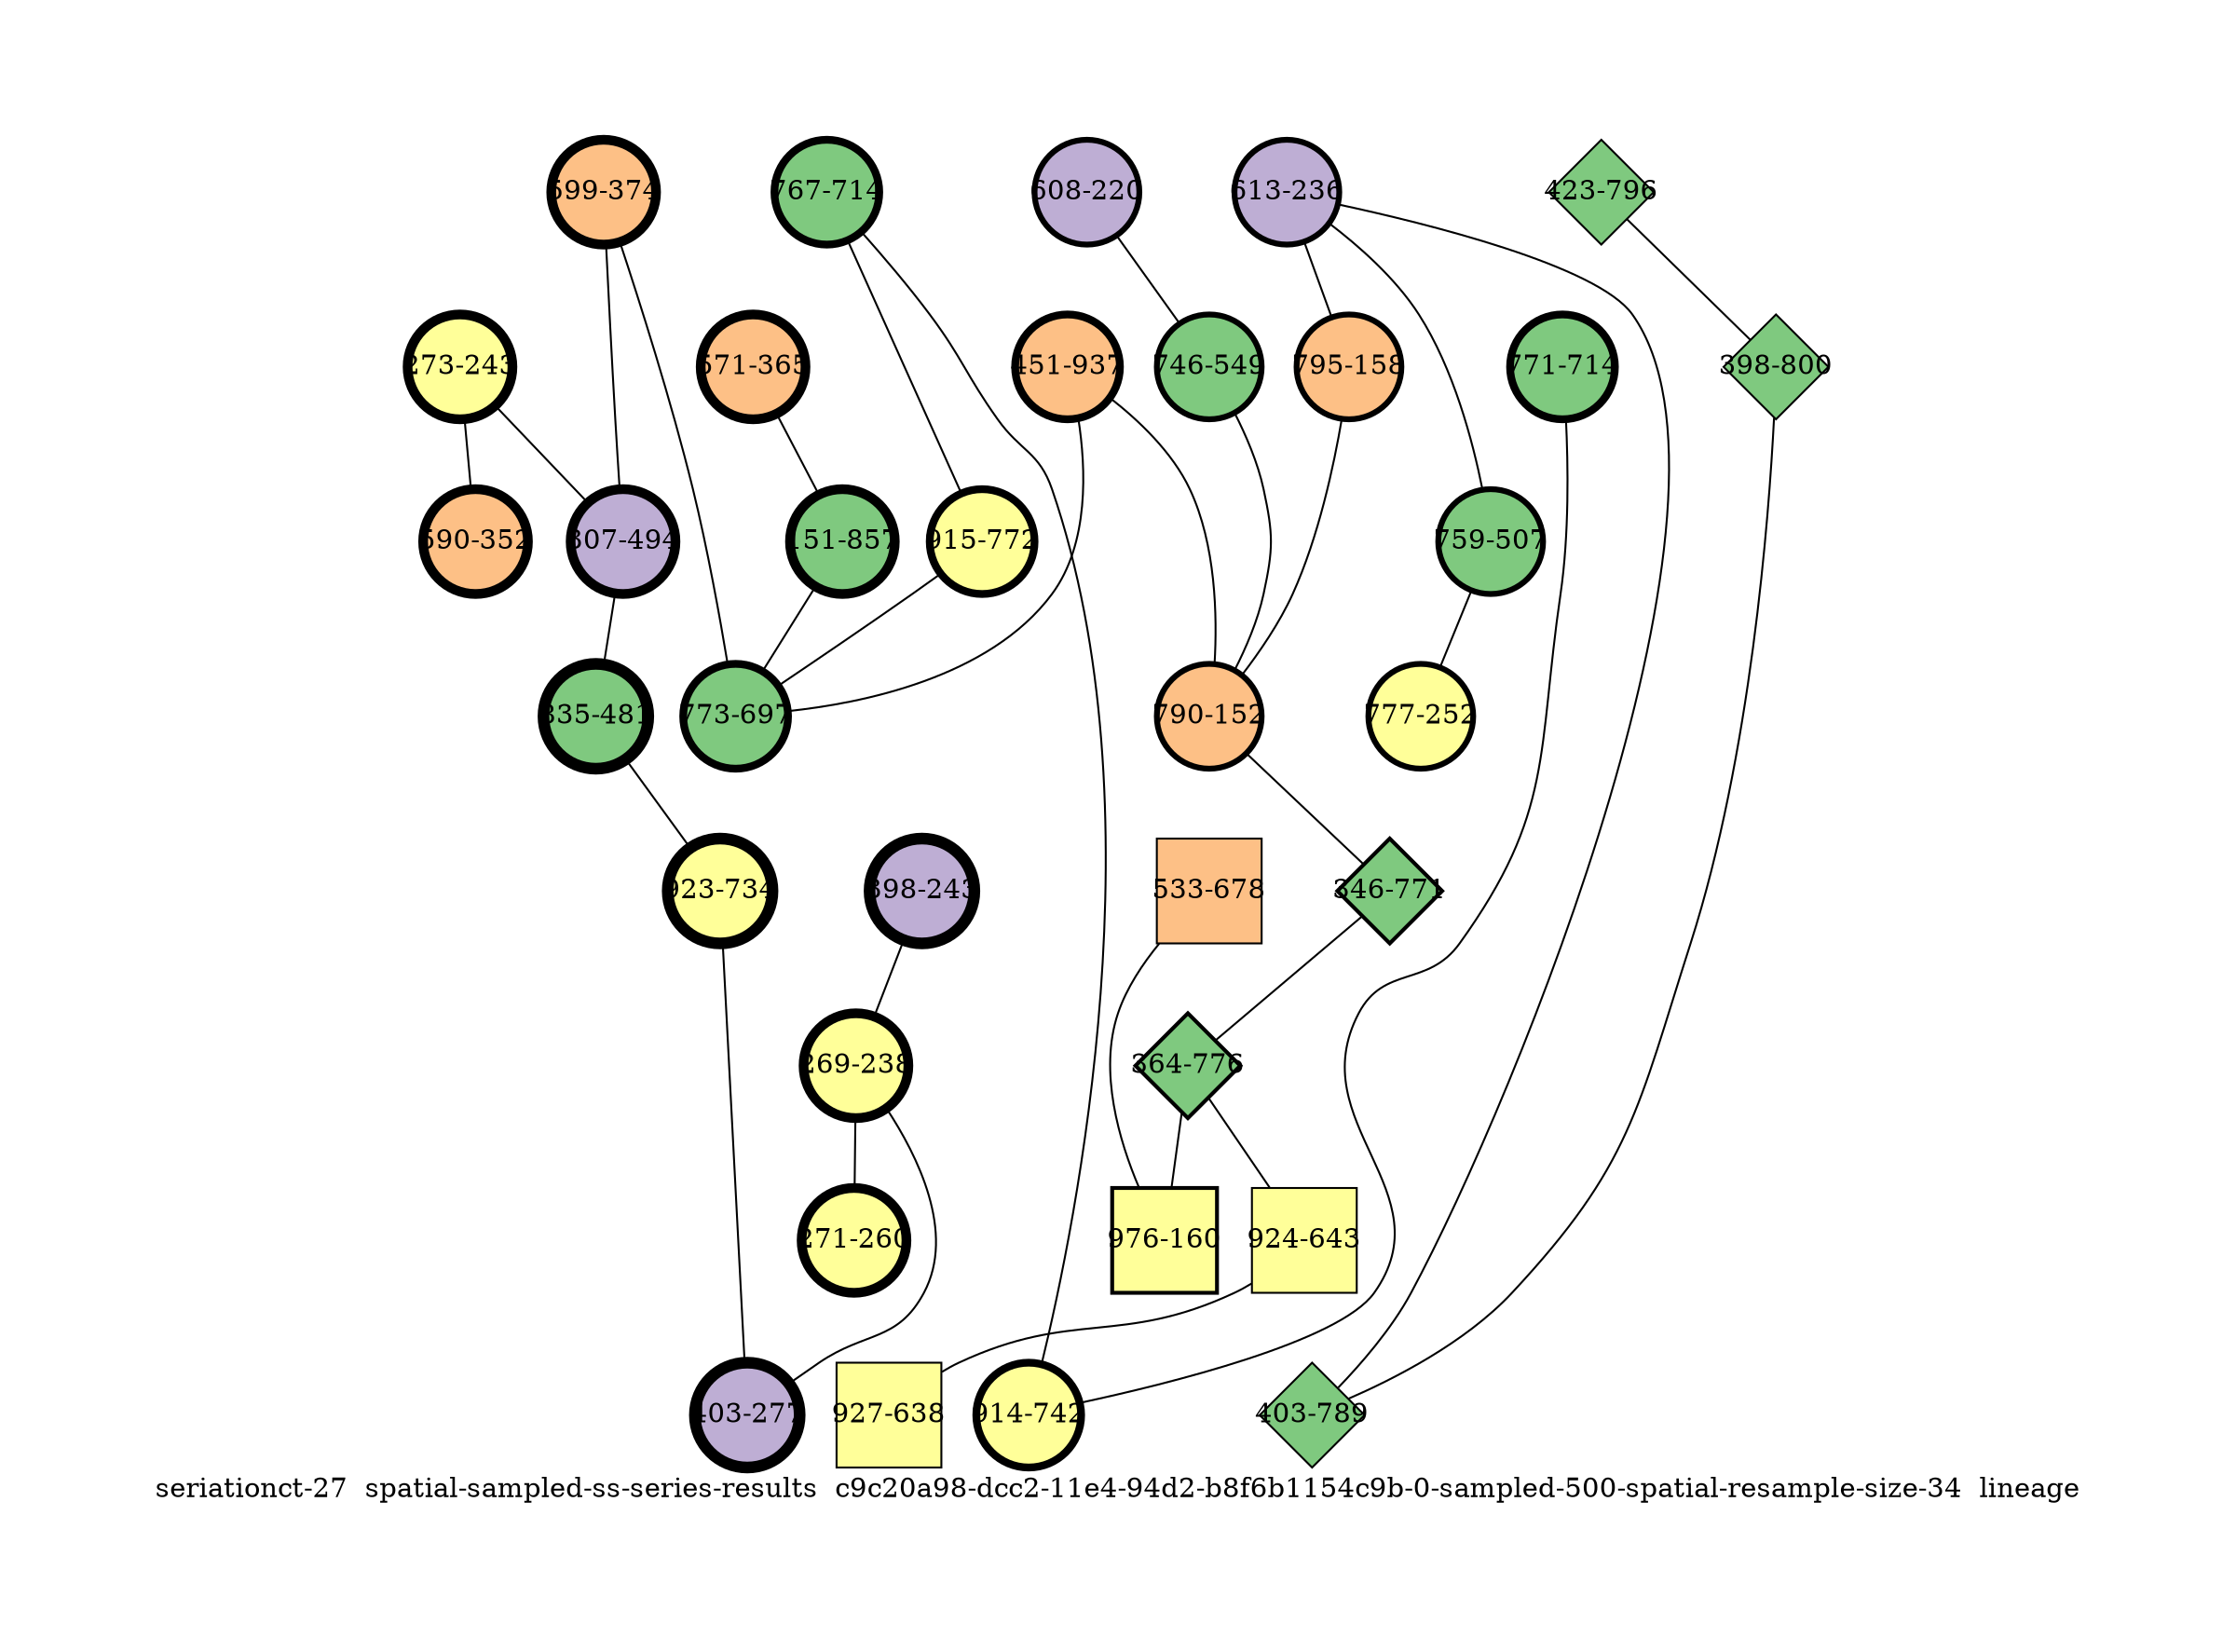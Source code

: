 strict graph "seriationct-27  spatial-sampled-ss-series-results  c9c20a98-dcc2-11e4-94d2-b8f6b1154c9b-0-sampled-500-spatial-resample-size-34  lineage" {
labelloc=b;
ratio=auto;
pad="1.0";
label="seriationct-27  spatial-sampled-ss-series-results  c9c20a98-dcc2-11e4-94d2-b8f6b1154c9b-0-sampled-500-spatial-resample-size-34  lineage";
node [width="0.75", style=filled, fixedsize=true, height="0.75", shape=circle, label=""];
0 [xCoordinate="243.0", appears_in_slice=5, yCoordinate="273.0", colorscheme=accent6, lineage_id=0, short_label="273-243", label="273-243", shape=circle, cluster_id=3, fillcolor=4, size="500.0", id=0, penwidth="5.0"];
1 [xCoordinate="352.0", appears_in_slice=5, yCoordinate="590.0", colorscheme=accent6, lineage_id=0, short_label="590-352", label="590-352", shape=circle, cluster_id=2, fillcolor=3, size="500.0", id=1, penwidth="5.0"];
2 [xCoordinate="937.0", appears_in_slice=4, yCoordinate="451.0", colorscheme=accent6, lineage_id=0, short_label="451-937", label="451-937", shape=circle, cluster_id=2, fillcolor=3, size="500.0", id=2, penwidth="4.0"];
3 [xCoordinate="236.0", appears_in_slice=3, yCoordinate="613.0", colorscheme=accent6, lineage_id=0, short_label="613-236", label="613-236", shape=circle, cluster_id=1, fillcolor=2, size="500.0", id=3, penwidth="3.0"];
4 [xCoordinate="374.0", appears_in_slice=5, yCoordinate="599.0", colorscheme=accent6, lineage_id=0, short_label="599-374", label="599-374", shape=circle, cluster_id=2, fillcolor=3, size="500.0", id=4, penwidth="5.0"];
5 [xCoordinate="507.0", appears_in_slice=3, yCoordinate="759.0", colorscheme=accent6, lineage_id=0, short_label="759-507", label="759-507", shape=circle, cluster_id=0, fillcolor=1, size="500.0", id=5, penwidth="3.0"];
6 [xCoordinate="243.0", appears_in_slice=6, yCoordinate="398.0", colorscheme=accent6, lineage_id=0, short_label="398-243", label="398-243", shape=circle, cluster_id=1, fillcolor=2, size="500.0", id=8, penwidth="6.0"];
7 [xCoordinate="494.0", appears_in_slice=5, yCoordinate="307.0", colorscheme=accent6, lineage_id=0, short_label="307-494", label="307-494", shape=circle, cluster_id=1, fillcolor=2, size="500.0", id=7, penwidth="5.0"];
8 [xCoordinate="365.0", appears_in_slice=5, yCoordinate="571.0", colorscheme=accent6, lineage_id=0, short_label="571-365", label="571-365", shape=circle, cluster_id=2, fillcolor=3, size="500.0", id=6, penwidth="5.0"];
9 [xCoordinate="714.0", appears_in_slice=4, yCoordinate="771.0", colorscheme=accent6, lineage_id=0, short_label="771-714", label="771-714", shape=circle, cluster_id=0, fillcolor=1, size="500.0", id=9, penwidth="4.0"];
10 [xCoordinate="220.0", appears_in_slice=3, yCoordinate="608.0", colorscheme=accent6, lineage_id=0, short_label="608-220", label="608-220", shape=circle, cluster_id=1, fillcolor=2, size="500.0", id=10, penwidth="3.0"];
11 [xCoordinate="238.0", appears_in_slice=5, yCoordinate="269.0", colorscheme=accent6, lineage_id=0, short_label="269-238", label="269-238", shape=circle, cluster_id=3, fillcolor=4, size="500.0", id=11, penwidth="5.0"];
12 [xCoordinate="796.0", appears_in_slice=1, yCoordinate="423.0", colorscheme=accent6, lineage_id=2, short_label="423-796", label="423-796", shape=diamond, cluster_id=0, fillcolor=1, size="500.0", id=12, penwidth="1.0"];
13 [xCoordinate="678.0", appears_in_slice=1, yCoordinate="533.0", colorscheme=accent6, lineage_id=1, short_label="533-678", label="533-678", shape=square, cluster_id=2, fillcolor=3, size="500.0", id=13, penwidth="1.0"];
14 [xCoordinate="714.0", appears_in_slice=4, yCoordinate="767.0", colorscheme=accent6, lineage_id=0, short_label="767-714", label="767-714", shape=circle, cluster_id=0, fillcolor=1, size="500.0", id=14, penwidth="4.0"];
15 [xCoordinate="800.0", appears_in_slice=1, yCoordinate="398.0", colorscheme=accent6, lineage_id=2, short_label="398-800", label="398-800", shape=diamond, cluster_id=0, fillcolor=1, size="500.0", id=15, penwidth="1.0"];
16 [xCoordinate="549.0", appears_in_slice=3, yCoordinate="746.0", colorscheme=accent6, lineage_id=0, short_label="746-549", label="746-549", shape=circle, cluster_id=0, fillcolor=1, size="500.0", id=16, penwidth="3.0"];
17 [xCoordinate="252.0", appears_in_slice=3, yCoordinate="777.0", colorscheme=accent6, lineage_id=0, short_label="777-252", label="777-252", shape=circle, cluster_id=3, fillcolor=4, size="500.0", id=17, penwidth="3.0"];
18 [xCoordinate="158.0", appears_in_slice=3, yCoordinate="795.0", colorscheme=accent6, lineage_id=0, short_label="795-158", label="795-158", shape=circle, cluster_id=2, fillcolor=3, size="500.0", id=18, penwidth="3.0"];
19 [xCoordinate="789.0", appears_in_slice=1, yCoordinate="403.0", colorscheme=accent6, lineage_id=2, short_label="403-789", label="403-789", shape=diamond, cluster_id=0, fillcolor=1, size="500.0", id=24, penwidth="1.0"];
20 [xCoordinate="742.0", appears_in_slice=4, yCoordinate="914.0", colorscheme=accent6, lineage_id=0, short_label="914-742", label="914-742", shape=circle, cluster_id=3, fillcolor=4, size="500.0", id=28, penwidth="4.0"];
21 [xCoordinate="152.0", appears_in_slice=3, yCoordinate="790.0", colorscheme=accent6, lineage_id=0, short_label="790-152", label="790-152", shape=circle, cluster_id=2, fillcolor=3, size="500.0", id=21, penwidth="3.0"];
22 [xCoordinate="481.0", appears_in_slice=6, yCoordinate="835.0", colorscheme=accent6, lineage_id=0, short_label="835-481", label="835-481", shape=circle, cluster_id=0, fillcolor=1, size="500.0", id=22, penwidth="6.0"];
23 [xCoordinate="771.0", appears_in_slice=2, yCoordinate="346.0", colorscheme=accent6, lineage_id=2, short_label="346-771", label="346-771", shape=diamond, cluster_id=0, fillcolor=1, size="500.0", id=23, penwidth="2.0"];
24 [xCoordinate="776.0", appears_in_slice=2, yCoordinate="364.0", colorscheme=accent6, lineage_id=2, short_label="364-776", label="364-776", shape=diamond, cluster_id=0, fillcolor=1, size="500.0", id=19, penwidth="2.0"];
25 [xCoordinate="772.0", appears_in_slice=4, yCoordinate="915.0", colorscheme=accent6, lineage_id=0, short_label="915-772", label="915-772", shape=circle, cluster_id=3, fillcolor=4, size="500.0", id=25, penwidth="4.0"];
26 [xCoordinate="643.0", appears_in_slice=1, yCoordinate="924.0", colorscheme=accent6, lineage_id=1, short_label="924-643", label="924-643", shape=square, cluster_id=3, fillcolor=4, size="500.0", id=26, penwidth="1.0"];
27 [xCoordinate="857.0", appears_in_slice=5, yCoordinate="151.0", colorscheme=accent6, lineage_id=0, short_label="151-857", label="151-857", shape=circle, cluster_id=0, fillcolor=1, size="500.0", id=27, penwidth="5.0"];
28 [xCoordinate="697.0", appears_in_slice=4, yCoordinate="773.0", colorscheme=accent6, lineage_id=0, short_label="773-697", label="773-697", shape=circle, cluster_id=0, fillcolor=1, size="500.0", id=20, penwidth="4.0"];
29 [xCoordinate="734.0", appears_in_slice=6, yCoordinate="923.0", colorscheme=accent6, lineage_id=0, short_label="923-734", label="923-734", shape=circle, cluster_id=3, fillcolor=4, size="500.0", id=29, penwidth="6.0"];
30 [xCoordinate="638.0", appears_in_slice=1, yCoordinate="927.0", colorscheme=accent6, lineage_id=1, short_label="927-638", label="927-638", shape=square, cluster_id=3, fillcolor=4, size="500.0", id=30, penwidth="1.0"];
31 [xCoordinate="277.0", appears_in_slice=6, yCoordinate="403.0", colorscheme=accent6, lineage_id=0, short_label="403-277", label="403-277", shape=circle, cluster_id=1, fillcolor=2, size="500.0", id=31, penwidth="6.0"];
32 [xCoordinate="160.0", appears_in_slice=2, yCoordinate="976.0", colorscheme=accent6, lineage_id=1, short_label="976-160", label="976-160", shape=square, cluster_id=3, fillcolor=4, size="500.0", id=32, penwidth="2.0"];
33 [xCoordinate="260.0", appears_in_slice=5, yCoordinate="271.0", colorscheme=accent6, lineage_id=0, short_label="271-260", label="271-260", shape=circle, cluster_id=3, fillcolor=4, size="500.0", id=33, penwidth="5.0"];
0 -- 1  [inverseweight="17.9721288672", weight="0.055641710973"];
0 -- 7  [inverseweight="12.9099444874", weight="0.0774596669241"];
2 -- 28  [inverseweight="13.3061573853", weight="0.0751531769122"];
2 -- 21  [inverseweight="1.74631001624", weight="0.572636010045"];
3 -- 18  [inverseweight="17.06971855", weight="0.0585832740635"];
3 -- 19  [inverseweight="2.04376365047", weight="0.489293368032"];
3 -- 5  [inverseweight="4.03225806452", weight="0.248"];
4 -- 28  [inverseweight="1.92704341702", weight="0.518929667681"];
4 -- 7  [inverseweight="11.7266257455", weight="0.0852760224213"];
5 -- 17  [inverseweight="20.1455741006", weight="0.049638694584"];
6 -- 11  [inverseweight="4.45576878625", weight="0.224428162226"];
7 -- 22  [inverseweight="4.20093909887", weight="0.238042013099"];
8 -- 27  [inverseweight="22.6339365106", weight="0.0441814440687"];
9 -- 20  [inverseweight="32.8266082149", weight="0.0304630924235"];
10 -- 16  [inverseweight="50.5076272276", weight="0.0197989898732"];
11 -- 33  [inverseweight="28.7717668824", weight="0.034756294394"];
11 -- 31  [inverseweight="3.16000327629", weight="0.316455368101"];
12 -- 15  [inverseweight="16.9906916508", weight="0.0588557558782"];
13 -- 32  [inverseweight="1.25364084535", weight="0.797676626209"];
14 -- 25  [inverseweight="2.9062891557", weight="0.344081385721"];
14 -- 20  [inverseweight="14.1308354736", weight="0.0707672240518"];
15 -- 19  [inverseweight="41.9590679148", weight="0.0238327505756"];
16 -- 21  [inverseweight="2.66766278008", weight="0.374859973857"];
18 -- 21  [inverseweight="20.6901472151", weight="0.0483321838944"];
21 -- 23  [inverseweight="1.44754335982", weight="0.690825593041"];
22 -- 29  [inverseweight="22.360679775", weight="0.04472135955"];
23 -- 24  [inverseweight="18.6338998125", weight="0.05366563146"];
24 -- 32  [inverseweight="14.2915487619", weight="0.0699714227381"];
24 -- 26  [inverseweight="1.59585666205", weight="0.626622693493"];
25 -- 28  [inverseweight="2.88281418845", weight="0.346883265667"];
26 -- 30  [inverseweight="17.9489539654", weight="0.0557135531087"];
27 -- 28  [inverseweight="1.97003130641", weight="0.507606146535"];
29 -- 31  [inverseweight="21.3200716356", weight="0.0469041575982"];
}
